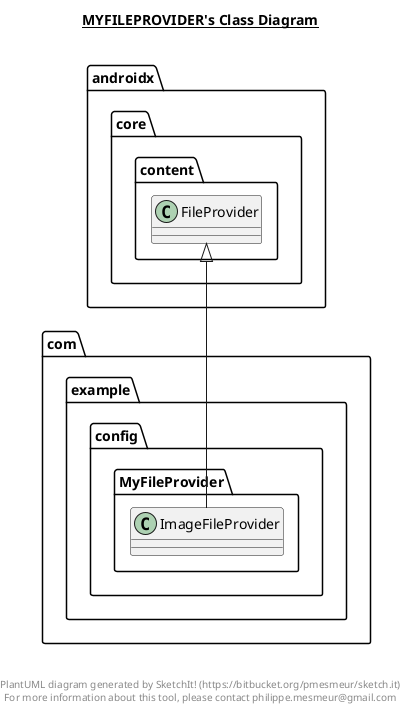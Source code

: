 @startuml

title __MYFILEPROVIDER's Class Diagram__\n

  namespace com.example {
    namespace config.MyFileProvider {
      class com.example.config.MyFileProvider.ImageFileProvider {
      }
    }
  }
  

  com.example.config.MyFileProvider.ImageFileProvider -up-|> androidx.core.content.FileProvider


right footer


PlantUML diagram generated by SketchIt! (https://bitbucket.org/pmesmeur/sketch.it)
For more information about this tool, please contact philippe.mesmeur@gmail.com
endfooter

@enduml
